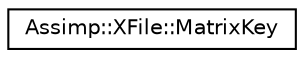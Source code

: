 digraph "Graphical Class Hierarchy"
{
  edge [fontname="Helvetica",fontsize="10",labelfontname="Helvetica",labelfontsize="10"];
  node [fontname="Helvetica",fontsize="10",shape=record];
  rankdir="LR";
  Node1 [label="Assimp::XFile::MatrixKey",height=0.2,width=0.4,color="black", fillcolor="white", style="filled",URL="$struct_assimp_1_1_x_file_1_1_matrix_key.html"];
}
